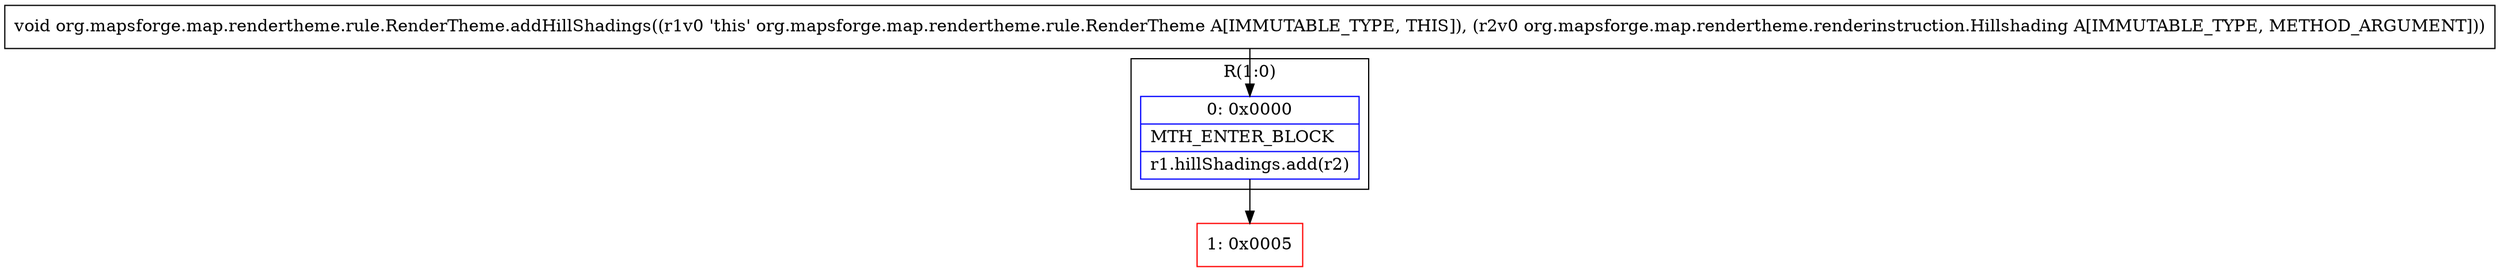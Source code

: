digraph "CFG fororg.mapsforge.map.rendertheme.rule.RenderTheme.addHillShadings(Lorg\/mapsforge\/map\/rendertheme\/renderinstruction\/Hillshading;)V" {
subgraph cluster_Region_2106929870 {
label = "R(1:0)";
node [shape=record,color=blue];
Node_0 [shape=record,label="{0\:\ 0x0000|MTH_ENTER_BLOCK\l|r1.hillShadings.add(r2)\l}"];
}
Node_1 [shape=record,color=red,label="{1\:\ 0x0005}"];
MethodNode[shape=record,label="{void org.mapsforge.map.rendertheme.rule.RenderTheme.addHillShadings((r1v0 'this' org.mapsforge.map.rendertheme.rule.RenderTheme A[IMMUTABLE_TYPE, THIS]), (r2v0 org.mapsforge.map.rendertheme.renderinstruction.Hillshading A[IMMUTABLE_TYPE, METHOD_ARGUMENT])) }"];
MethodNode -> Node_0;
Node_0 -> Node_1;
}

